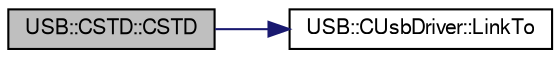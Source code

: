 digraph G
{
  bgcolor="transparent";
  edge [fontname="FreeSans",fontsize=10,labelfontname="FreeSans",labelfontsize=10];
  node [fontname="FreeSans",fontsize=10,shape=record];
  rankdir=LR;
  Node1 [label="USB::CSTD::CSTD",height=0.2,width=0.4,color="black", fillcolor="grey75", style="filled" fontcolor="black"];
  Node1 -> Node2 [color="midnightblue",fontsize=10,style="solid",fontname="FreeSans"];
  Node2 [label="USB::CUsbDriver::LinkTo",height=0.2,width=0.4,color="black",URL="$class_u_s_b_1_1_c_usb_driver.html#e0b06ea3bf91731d2702bac898791215",tooltip="Link device driver to CEventSink instance so CUsbDriver methods could send callbacks..."];
}
